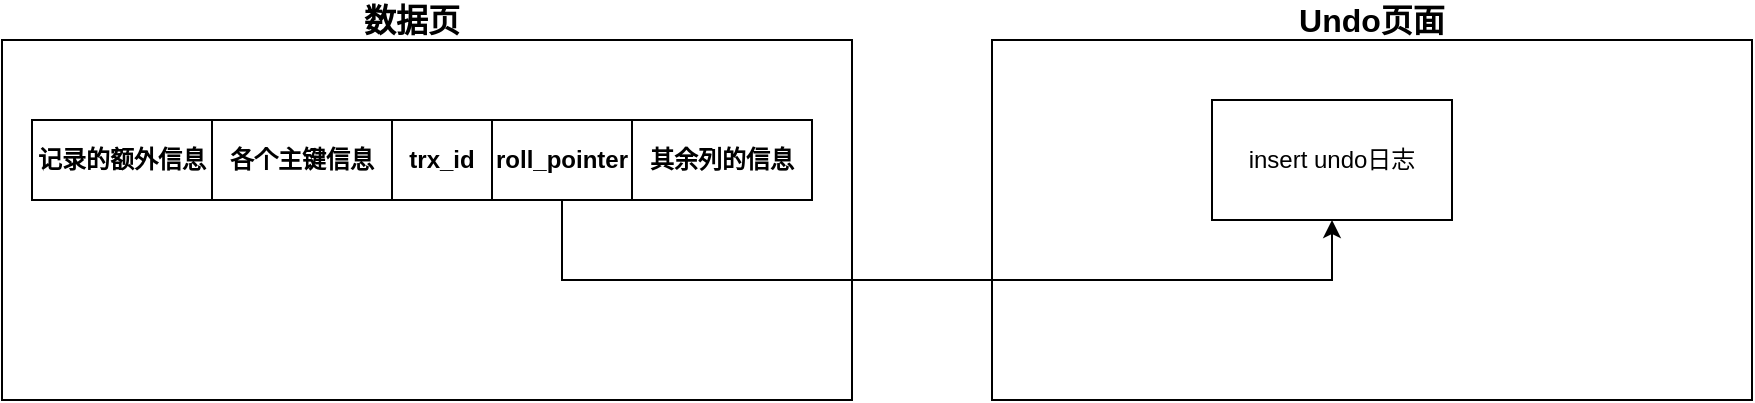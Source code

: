 <mxfile version="15.2.7" type="device"><diagram id="XsVlayHD6P-IXt0EmJr9" name="第 1 页"><mxGraphModel dx="1422" dy="822" grid="1" gridSize="10" guides="1" tooltips="1" connect="1" arrows="1" fold="1" page="1" pageScale="1" pageWidth="827" pageHeight="1169" math="0" shadow="0"><root><mxCell id="0"/><mxCell id="1" parent="0"/><mxCell id="AJtlk0HQtGZVOCpKywPN-2" value="" style="rounded=0;whiteSpace=wrap;html=1;" vertex="1" parent="1"><mxGeometry x="75" y="230" width="425" height="180" as="geometry"/></mxCell><mxCell id="AJtlk0HQtGZVOCpKywPN-3" value="&lt;b&gt;&lt;font style=&quot;font-size: 16px&quot;&gt;数据页&lt;/font&gt;&lt;/b&gt;" style="text;html=1;strokeColor=none;fillColor=none;align=center;verticalAlign=middle;whiteSpace=wrap;rounded=0;" vertex="1" parent="1"><mxGeometry x="240" y="210" width="80" height="20" as="geometry"/></mxCell><mxCell id="AJtlk0HQtGZVOCpKywPN-4" value="" style="rounded=0;whiteSpace=wrap;html=1;" vertex="1" parent="1"><mxGeometry x="570" y="230" width="380" height="180" as="geometry"/></mxCell><mxCell id="AJtlk0HQtGZVOCpKywPN-5" value="&lt;b&gt;&lt;font style=&quot;font-size: 16px&quot;&gt;Undo页面&lt;/font&gt;&lt;/b&gt;" style="text;html=1;strokeColor=none;fillColor=none;align=center;verticalAlign=middle;whiteSpace=wrap;rounded=0;" vertex="1" parent="1"><mxGeometry x="720" y="210" width="80" height="20" as="geometry"/></mxCell><mxCell id="AJtlk0HQtGZVOCpKywPN-10" value="&lt;b&gt;记录的额外信息&lt;/b&gt;" style="rounded=0;whiteSpace=wrap;html=1;" vertex="1" parent="1"><mxGeometry x="90" y="270" width="90" height="40" as="geometry"/></mxCell><mxCell id="AJtlk0HQtGZVOCpKywPN-11" value="&lt;b&gt;各个主键信息&lt;/b&gt;" style="rounded=0;whiteSpace=wrap;html=1;" vertex="1" parent="1"><mxGeometry x="180" y="270" width="90" height="40" as="geometry"/></mxCell><mxCell id="AJtlk0HQtGZVOCpKywPN-12" value="&lt;b&gt;trx_id&lt;/b&gt;" style="rounded=0;whiteSpace=wrap;html=1;" vertex="1" parent="1"><mxGeometry x="270" y="270" width="50" height="40" as="geometry"/></mxCell><mxCell id="AJtlk0HQtGZVOCpKywPN-16" style="edgeStyle=orthogonalEdgeStyle;rounded=0;orthogonalLoop=1;jettySize=auto;html=1;exitX=0.5;exitY=1;exitDx=0;exitDy=0;entryX=0.5;entryY=1;entryDx=0;entryDy=0;" edge="1" parent="1" source="AJtlk0HQtGZVOCpKywPN-13" target="AJtlk0HQtGZVOCpKywPN-15"><mxGeometry relative="1" as="geometry"><Array as="points"><mxPoint x="355" y="350"/><mxPoint x="740" y="350"/></Array></mxGeometry></mxCell><mxCell id="AJtlk0HQtGZVOCpKywPN-13" value="&lt;b&gt;roll_pointer&lt;/b&gt;" style="rounded=0;whiteSpace=wrap;html=1;" vertex="1" parent="1"><mxGeometry x="320" y="270" width="70" height="40" as="geometry"/></mxCell><mxCell id="AJtlk0HQtGZVOCpKywPN-14" value="&lt;b&gt;其余列的信息&lt;/b&gt;" style="rounded=0;whiteSpace=wrap;html=1;" vertex="1" parent="1"><mxGeometry x="390" y="270" width="90" height="40" as="geometry"/></mxCell><mxCell id="AJtlk0HQtGZVOCpKywPN-15" value="insert undo日志" style="rounded=0;whiteSpace=wrap;html=1;" vertex="1" parent="1"><mxGeometry x="680" y="260" width="120" height="60" as="geometry"/></mxCell></root></mxGraphModel></diagram></mxfile>